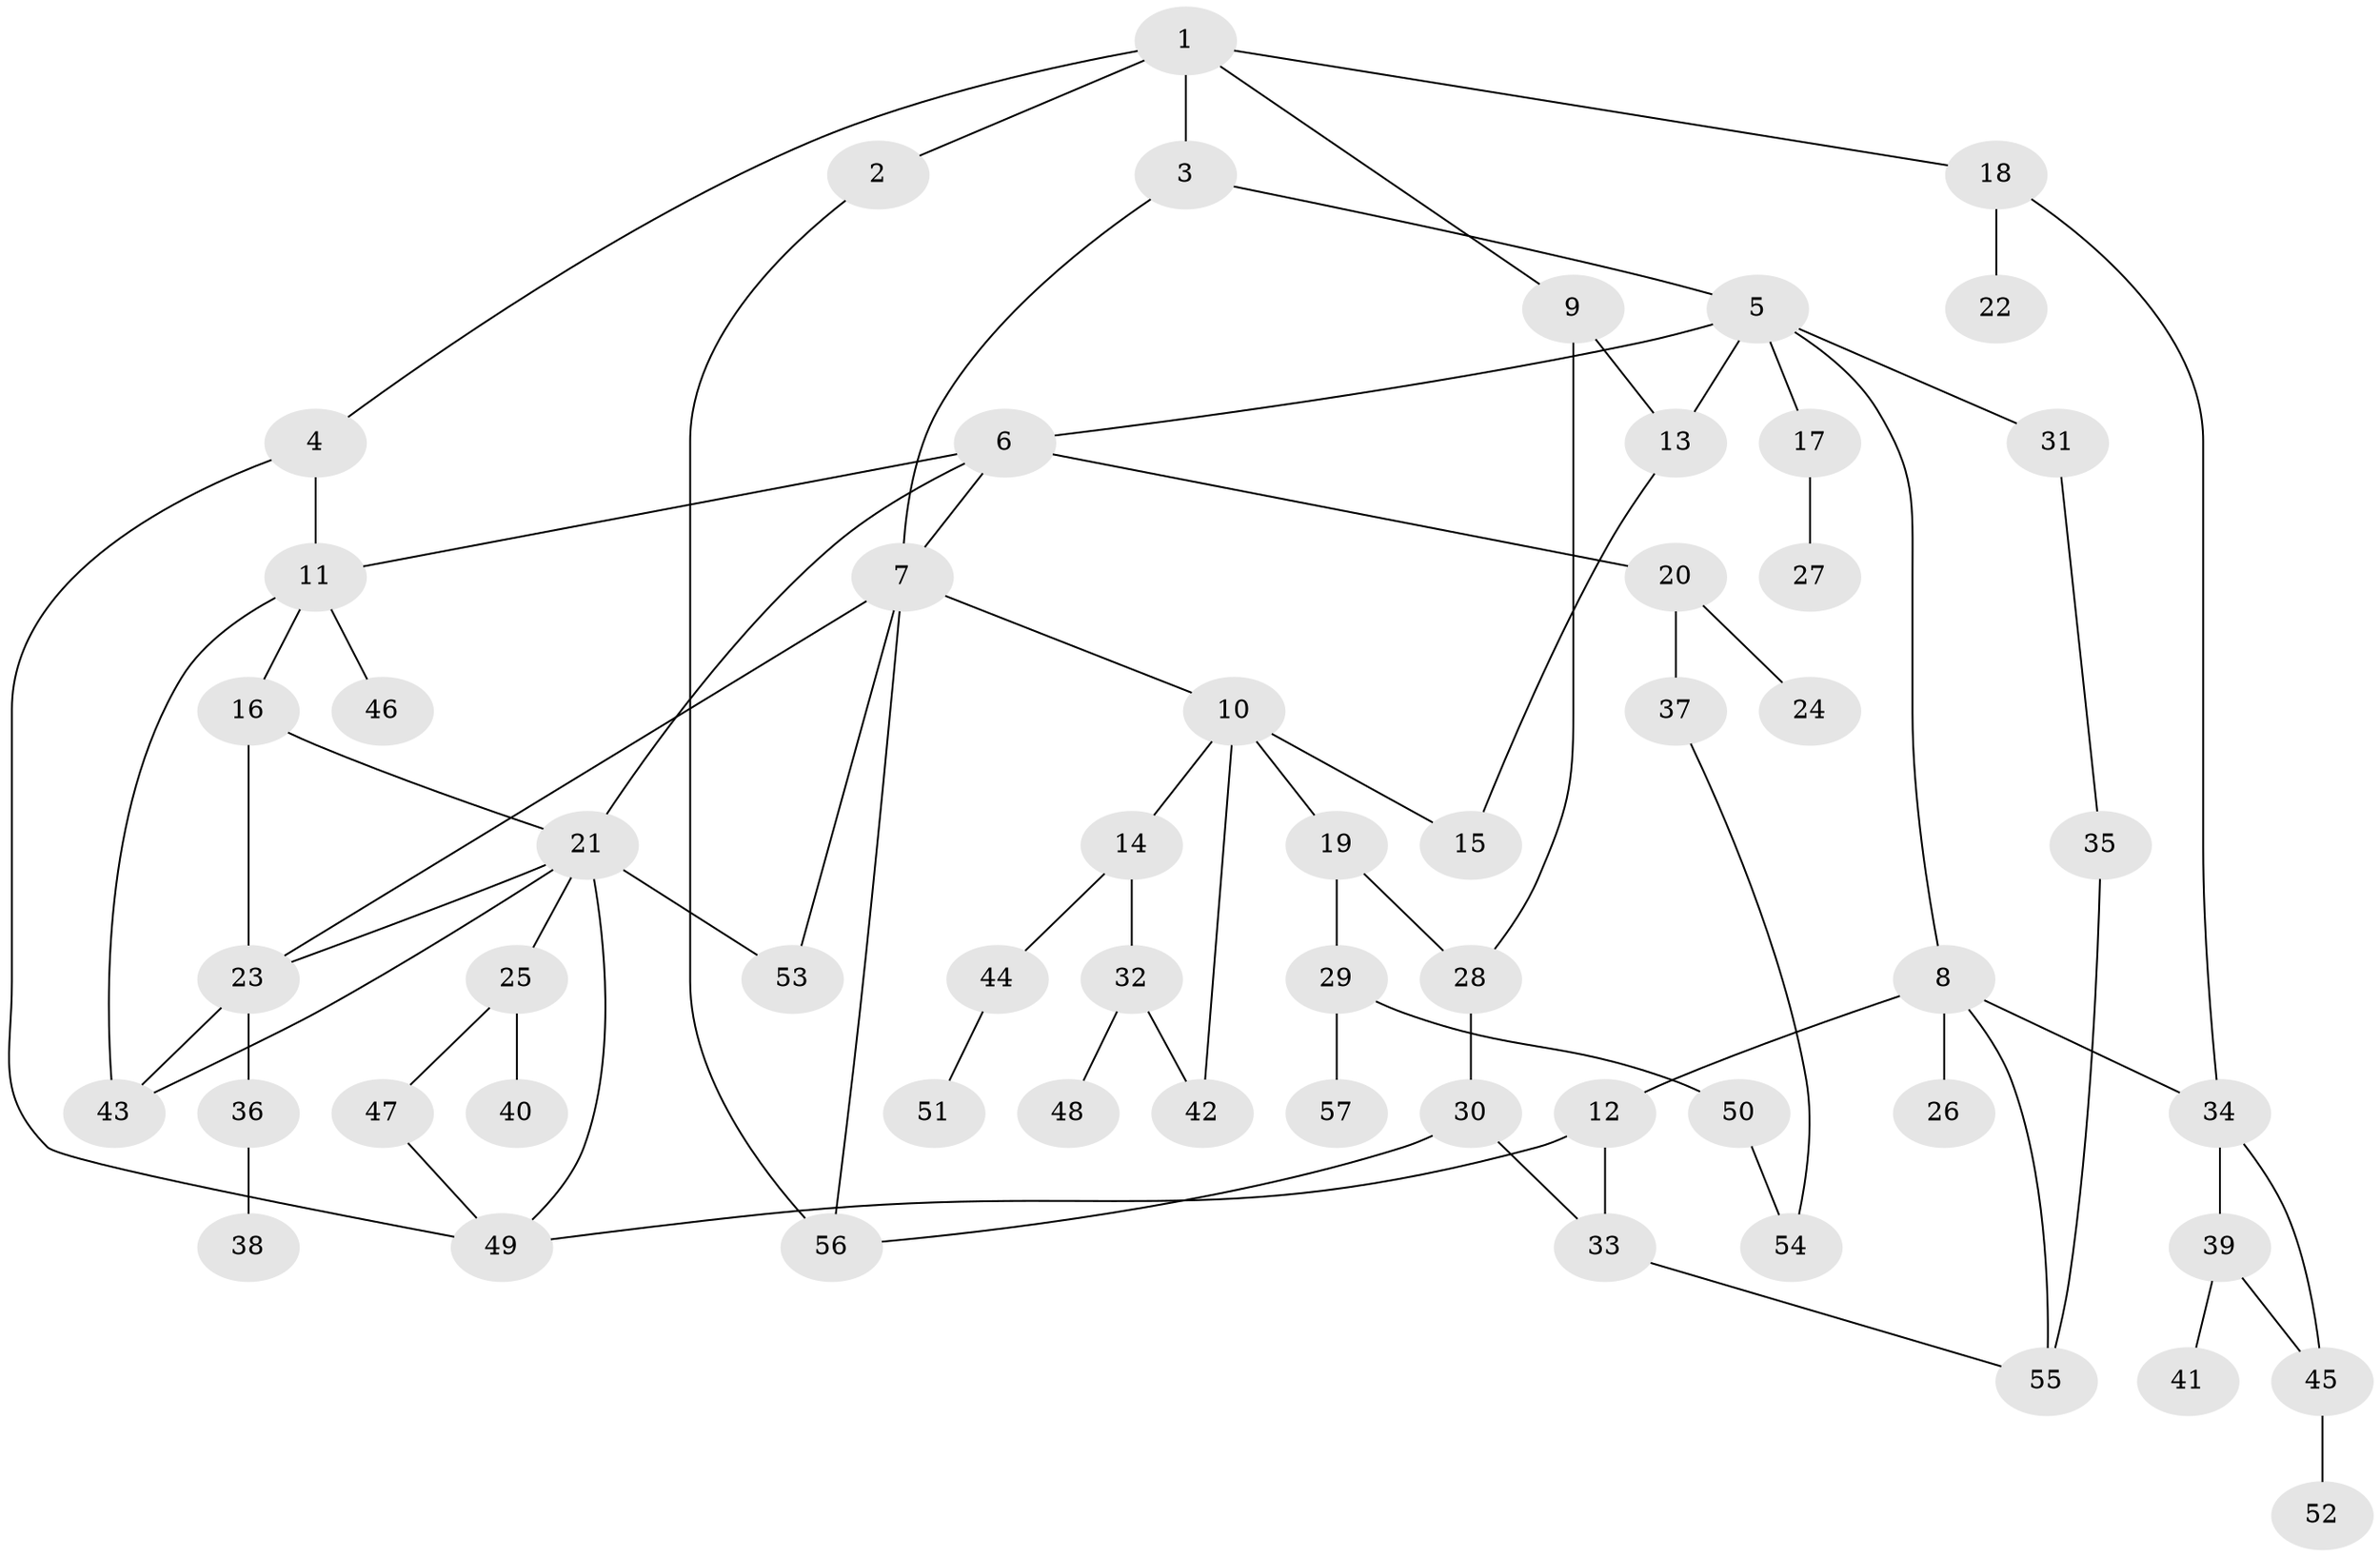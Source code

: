 // Generated by graph-tools (version 1.1) at 2025/00/03/09/25 03:00:56]
// undirected, 57 vertices, 79 edges
graph export_dot {
graph [start="1"]
  node [color=gray90,style=filled];
  1;
  2;
  3;
  4;
  5;
  6;
  7;
  8;
  9;
  10;
  11;
  12;
  13;
  14;
  15;
  16;
  17;
  18;
  19;
  20;
  21;
  22;
  23;
  24;
  25;
  26;
  27;
  28;
  29;
  30;
  31;
  32;
  33;
  34;
  35;
  36;
  37;
  38;
  39;
  40;
  41;
  42;
  43;
  44;
  45;
  46;
  47;
  48;
  49;
  50;
  51;
  52;
  53;
  54;
  55;
  56;
  57;
  1 -- 2;
  1 -- 3;
  1 -- 4;
  1 -- 9;
  1 -- 18;
  2 -- 56;
  3 -- 5;
  3 -- 7;
  4 -- 11;
  4 -- 49;
  5 -- 6;
  5 -- 8;
  5 -- 13;
  5 -- 17;
  5 -- 31;
  6 -- 20;
  6 -- 21;
  6 -- 11;
  6 -- 7;
  7 -- 10;
  7 -- 23;
  7 -- 53;
  7 -- 56;
  8 -- 12;
  8 -- 26;
  8 -- 34;
  8 -- 55;
  9 -- 28;
  9 -- 13;
  10 -- 14;
  10 -- 19;
  10 -- 42;
  10 -- 15;
  11 -- 16;
  11 -- 43;
  11 -- 46;
  12 -- 33;
  12 -- 49;
  13 -- 15;
  14 -- 32;
  14 -- 44;
  16 -- 21;
  16 -- 23;
  17 -- 27;
  18 -- 22;
  18 -- 34;
  19 -- 28;
  19 -- 29;
  20 -- 24;
  20 -- 37;
  21 -- 25;
  21 -- 49;
  21 -- 53;
  21 -- 43;
  21 -- 23;
  23 -- 36;
  23 -- 43;
  25 -- 40;
  25 -- 47;
  28 -- 30;
  29 -- 50;
  29 -- 57;
  30 -- 56;
  30 -- 33;
  31 -- 35;
  32 -- 42;
  32 -- 48;
  33 -- 55;
  34 -- 39;
  34 -- 45;
  35 -- 55;
  36 -- 38;
  37 -- 54;
  39 -- 41;
  39 -- 45;
  44 -- 51;
  45 -- 52;
  47 -- 49;
  50 -- 54;
}

